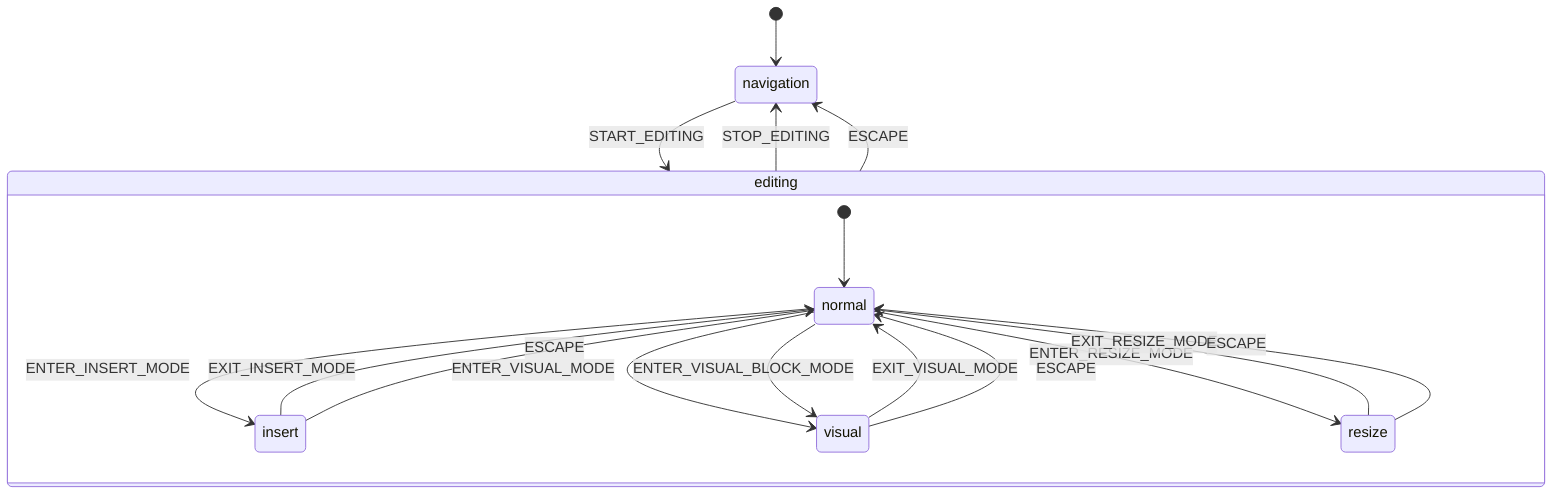 stateDiagram-v2
    [*] --> navigation
    navigation --> editing: START_EDITING
    state editing {
        [*] --> normal
        normal --> insert: ENTER_INSERT_MODE
        normal --> visual: ENTER_VISUAL_MODE
        normal --> visual: ENTER_VISUAL_BLOCK_MODE
        normal --> resize: ENTER_RESIZE_MODE
        insert --> normal: EXIT_INSERT_MODE
        insert --> normal: ESCAPE
        visual --> normal: EXIT_VISUAL_MODE
        visual --> normal: ESCAPE
        resize --> normal: EXIT_RESIZE_MODE
        resize --> normal: ESCAPE
    }
    editing --> navigation: STOP_EDITING
    editing --> navigation: ESCAPE